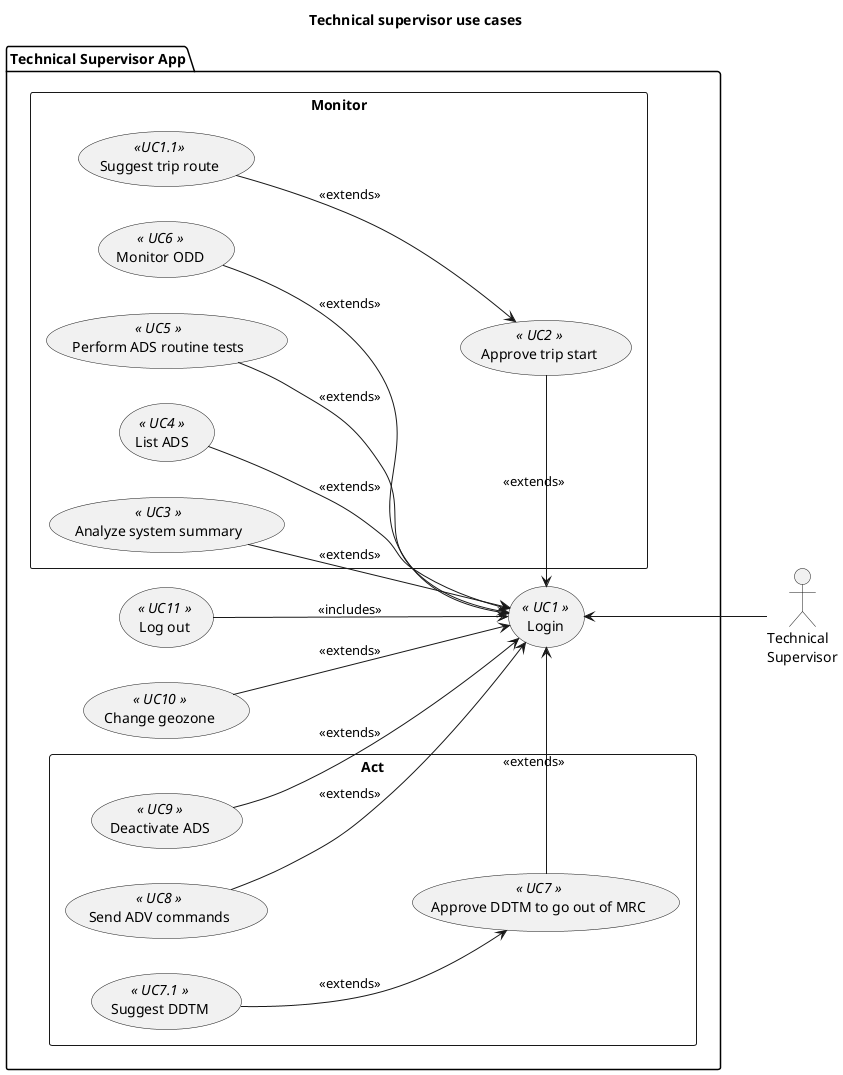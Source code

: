 @startuml ts_use_cases
title Technical supervisor use cases

left to right direction

actor :Technical\nSupervisor: as TS1

package "Technical Supervisor App" {
    usecase UC4 as (Login) <<  UC1  >>
    usecase UC5 as (Log out) <<  UC11  >>
    usecase UC3 as (Change geozone) <<  UC10  >>

    ' Supervise system
    rectangle Monitor {
        usecase UC100 as (Approve trip start) <<  UC2  >>
        usecase UC101 as (Analyze system summary) <<  UC3  >>
        usecase UC102 as (List ADS) <<  UC4  >>
        usecase UC104 as (Perform ADS routine tests) <<  UC5  >>
        usecase UC105 as (Monitor ODD) <<  UC6  >>
        usecase UC106 as (Suggest trip route) << UC1.1 >>

    }

    rectangle Act {
        ' Supervise ADS
        usecase UC202 as (Approve DDTM to go out of MRC) <<  UC7  >>
        ' ADS actions
        usecase UC303 as (Suggest DDTM) <<  UC7.1  >>
        usecase UC304 as (Send ADV commands) <<  UC8  >>
        usecase UC305 as (Deactivate ADS) <<  UC9  >>
    }
}

' User connections
TS1 -up-> UC4
UC3 --> UC4 : <<extends>>
UC5 --> UC4 : <<includes>>

' Supervise system
UC100 -> UC4 : <<extends>>
UC101 -> UC4 : <<extends>>
UC102 -> UC4 : <<extends>>
UC104 -> UC4 : <<extends>>
UC105 -> UC4 : <<extends>>
UC106 --> UC100 : <<extends>>

' Supervise ADS
UC202 -> UC4 : <<extends>>
UC303 --> UC202 : <<extends>>
UC304 -> UC4 : <<extends>>
UC305 -> UC4 : <<extends>>

@enduml

